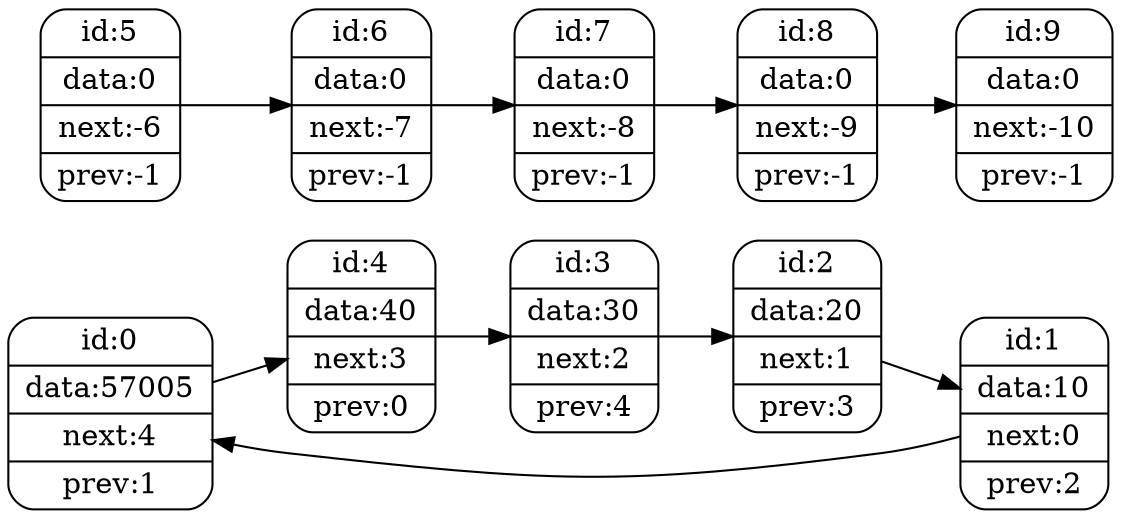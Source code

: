 digraph G{
	rankdir=LR;
	node[shape=rect,style=rounded];
	id0 [shape=record,label="{ id:0 } | data:57005 | next:4 | prev:1 }"]
	id1 [shape=record,label="{ id:1 } | data:10 | next:0 | prev:2 }"]
	id2 [shape=record,label="{ id:2 } | data:20 | next:1 | prev:3 }"]
	id3 [shape=record,label="{ id:3 } | data:30 | next:2 | prev:4 }"]
	id4 [shape=record,label="{ id:4 } | data:40 | next:3 | prev:0 }"]
	id5 [shape=record,label="{ id:5 } | data:0 | next:-6 | prev:-1 }"]
	id6 [shape=record,label="{ id:6 } | data:0 | next:-7 | prev:-1 }"]
	id7 [shape=record,label="{ id:7 } | data:0 | next:-8 | prev:-1 }"]
	id8 [shape=record,label="{ id:8 } | data:0 | next:-9 | prev:-1 }"]
	id9 [shape=record,label="{ id:9 } | data:0 | next:-10 | prev:-1 }"]
	id0 -> id4;
	id4 -> id3;
	id3 -> id2;
	id2 -> id1;
	id1 -> id0;
	id5 -> id6;
	id6 -> id7;
	id7 -> id8;
	id8 -> id9;
	}
